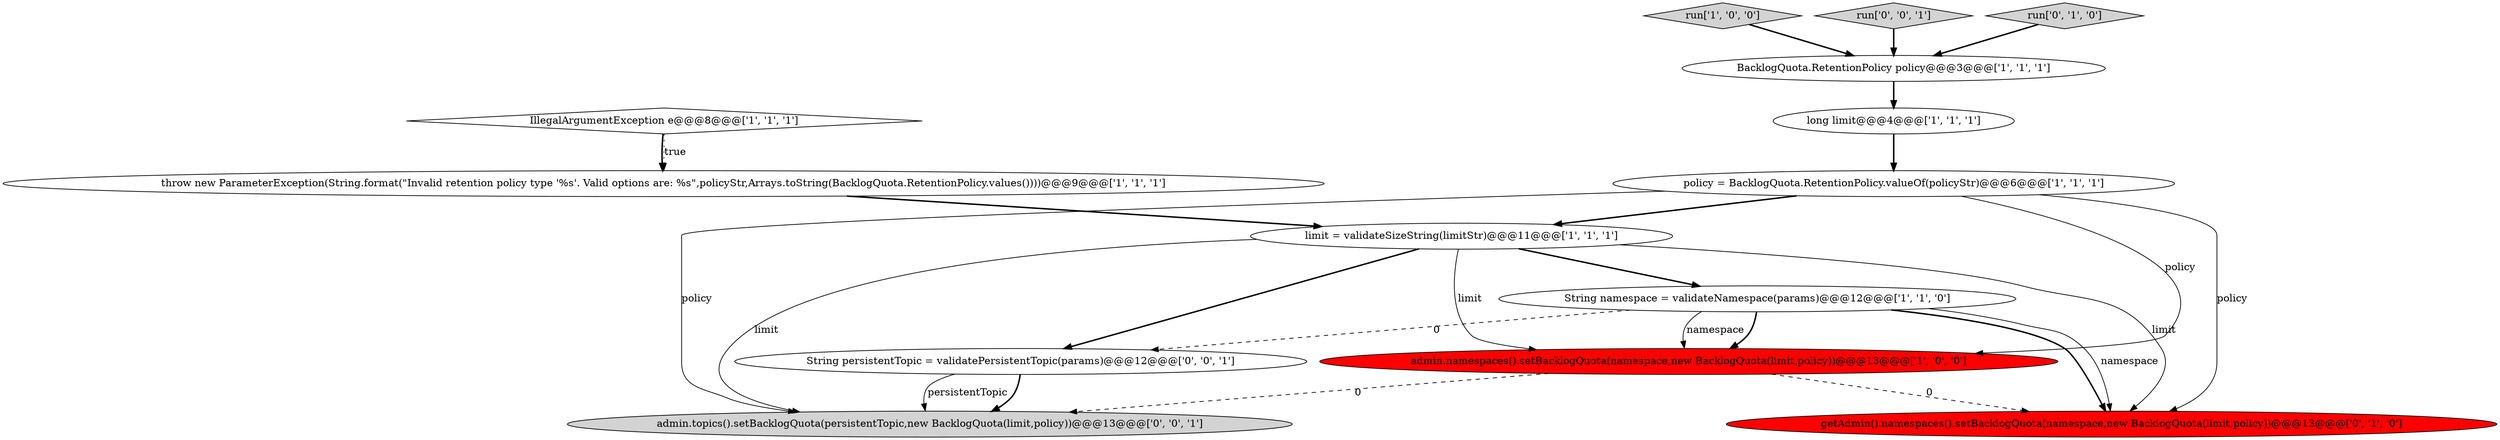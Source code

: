 digraph {
5 [style = filled, label = "policy = BacklogQuota.RetentionPolicy.valueOf(policyStr)@@@6@@@['1', '1', '1']", fillcolor = white, shape = ellipse image = "AAA0AAABBB1BBB"];
7 [style = filled, label = "String namespace = validateNamespace(params)@@@12@@@['1', '1', '0']", fillcolor = white, shape = ellipse image = "AAA0AAABBB1BBB"];
3 [style = filled, label = "IllegalArgumentException e@@@8@@@['1', '1', '1']", fillcolor = white, shape = diamond image = "AAA0AAABBB1BBB"];
0 [style = filled, label = "throw new ParameterException(String.format(\"Invalid retention policy type '%s'. Valid options are: %s\",policyStr,Arrays.toString(BacklogQuota.RetentionPolicy.values())))@@@9@@@['1', '1', '1']", fillcolor = white, shape = ellipse image = "AAA0AAABBB1BBB"];
11 [style = filled, label = "admin.topics().setBacklogQuota(persistentTopic,new BacklogQuota(limit,policy))@@@13@@@['0', '0', '1']", fillcolor = lightgray, shape = ellipse image = "AAA0AAABBB3BBB"];
8 [style = filled, label = "BacklogQuota.RetentionPolicy policy@@@3@@@['1', '1', '1']", fillcolor = white, shape = ellipse image = "AAA0AAABBB1BBB"];
1 [style = filled, label = "admin.namespaces().setBacklogQuota(namespace,new BacklogQuota(limit,policy))@@@13@@@['1', '0', '0']", fillcolor = red, shape = ellipse image = "AAA1AAABBB1BBB"];
2 [style = filled, label = "limit = validateSizeString(limitStr)@@@11@@@['1', '1', '1']", fillcolor = white, shape = ellipse image = "AAA0AAABBB1BBB"];
6 [style = filled, label = "run['1', '0', '0']", fillcolor = lightgray, shape = diamond image = "AAA0AAABBB1BBB"];
13 [style = filled, label = "run['0', '0', '1']", fillcolor = lightgray, shape = diamond image = "AAA0AAABBB3BBB"];
4 [style = filled, label = "long limit@@@4@@@['1', '1', '1']", fillcolor = white, shape = ellipse image = "AAA0AAABBB1BBB"];
10 [style = filled, label = "run['0', '1', '0']", fillcolor = lightgray, shape = diamond image = "AAA0AAABBB2BBB"];
9 [style = filled, label = "getAdmin().namespaces().setBacklogQuota(namespace,new BacklogQuota(limit,policy))@@@13@@@['0', '1', '0']", fillcolor = red, shape = ellipse image = "AAA1AAABBB2BBB"];
12 [style = filled, label = "String persistentTopic = validatePersistentTopic(params)@@@12@@@['0', '0', '1']", fillcolor = white, shape = ellipse image = "AAA0AAABBB3BBB"];
7->1 [style = bold, label=""];
2->1 [style = solid, label="limit"];
5->9 [style = solid, label="policy"];
0->2 [style = bold, label=""];
12->11 [style = bold, label=""];
5->1 [style = solid, label="policy"];
1->9 [style = dashed, label="0"];
5->11 [style = solid, label="policy"];
2->9 [style = solid, label="limit"];
3->0 [style = bold, label=""];
2->12 [style = bold, label=""];
7->9 [style = bold, label=""];
5->2 [style = bold, label=""];
12->11 [style = solid, label="persistentTopic"];
2->11 [style = solid, label="limit"];
10->8 [style = bold, label=""];
1->11 [style = dashed, label="0"];
6->8 [style = bold, label=""];
3->0 [style = dotted, label="true"];
7->12 [style = dashed, label="0"];
7->1 [style = solid, label="namespace"];
8->4 [style = bold, label=""];
2->7 [style = bold, label=""];
13->8 [style = bold, label=""];
4->5 [style = bold, label=""];
7->9 [style = solid, label="namespace"];
}
